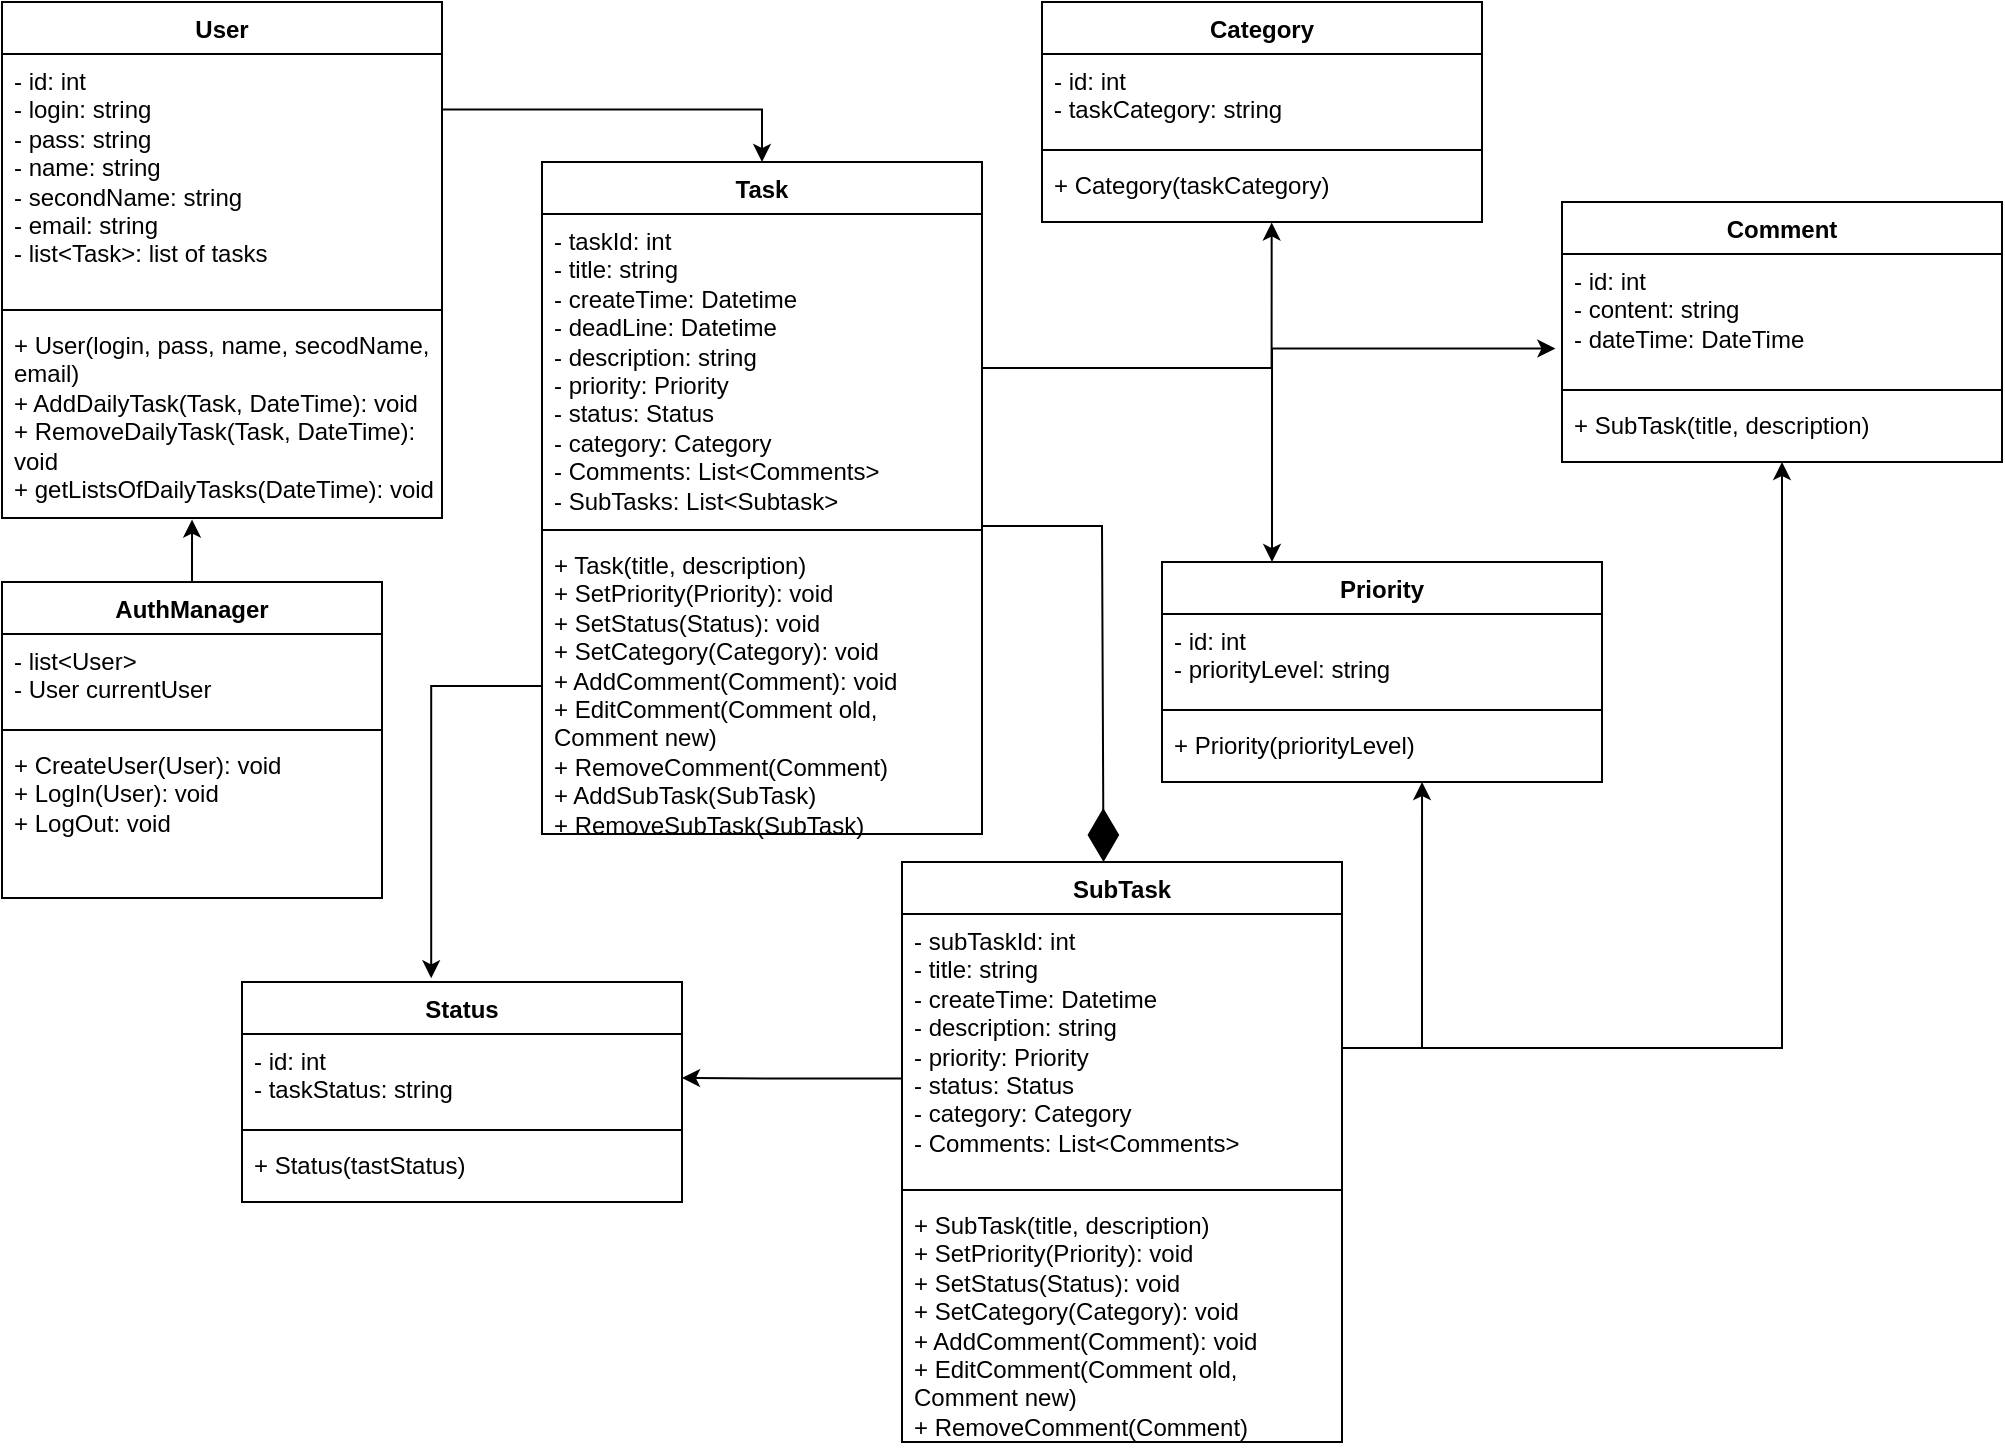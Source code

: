<mxfile version="23.1.7" type="device">
  <diagram name="Страница — 1" id="Bil87quwlaxb9i6Cz8Cv">
    <mxGraphModel dx="1518" dy="705" grid="1" gridSize="10" guides="1" tooltips="1" connect="1" arrows="1" fold="1" page="1" pageScale="1" pageWidth="827" pageHeight="1169" math="0" shadow="0">
      <root>
        <mxCell id="0" />
        <mxCell id="1" parent="0" />
        <mxCell id="2zfIz8grE3cXNLrBjmMn-1" value="User" style="swimlane;fontStyle=1;align=center;verticalAlign=top;childLayout=stackLayout;horizontal=1;startSize=26;horizontalStack=0;resizeParent=1;resizeParentMax=0;resizeLast=0;collapsible=1;marginBottom=0;whiteSpace=wrap;html=1;" parent="1" vertex="1">
          <mxGeometry x="280" y="340" width="220" height="258" as="geometry">
            <mxRectangle x="330" y="390" width="70" height="30" as="alternateBounds" />
          </mxGeometry>
        </mxCell>
        <mxCell id="2zfIz8grE3cXNLrBjmMn-2" value="&lt;font style=&quot;vertical-align: inherit;&quot;&gt;&lt;font style=&quot;vertical-align: inherit;&quot;&gt;&lt;font style=&quot;vertical-align: inherit;&quot;&gt;&lt;font style=&quot;vertical-align: inherit;&quot;&gt;- id: int &lt;/font&gt;&lt;/font&gt;&lt;/font&gt;&lt;/font&gt;&lt;br&gt;&lt;font style=&quot;vertical-align: inherit;&quot;&gt;&lt;font style=&quot;vertical-align: inherit;&quot;&gt;&lt;font style=&quot;vertical-align: inherit;&quot;&gt;&lt;font style=&quot;vertical-align: inherit;&quot;&gt;- login: string&lt;/font&gt;&lt;/font&gt;&lt;/font&gt;&lt;/font&gt;&lt;br&gt;&lt;font style=&quot;vertical-align: inherit;&quot;&gt;&lt;font style=&quot;vertical-align: inherit;&quot;&gt;- pass: string&lt;br&gt;- name: string&lt;/font&gt;&lt;/font&gt;&lt;br&gt;&lt;font style=&quot;vertical-align: inherit;&quot;&gt;&lt;font style=&quot;vertical-align: inherit;&quot;&gt;- secondName: string&lt;/font&gt;&lt;/font&gt;&lt;br&gt;&lt;font style=&quot;vertical-align: inherit;&quot;&gt;&lt;font style=&quot;vertical-align: inherit;&quot;&gt;- email: string&lt;br&gt;- list&amp;lt;Task&amp;gt;: list of tasks&amp;nbsp;&lt;br&gt;&lt;/font&gt;&lt;/font&gt;" style="text;strokeColor=none;fillColor=none;align=left;verticalAlign=top;spacingLeft=4;spacingRight=4;overflow=hidden;rotatable=0;points=[[0,0.5],[1,0.5]];portConstraint=eastwest;whiteSpace=wrap;html=1;" parent="2zfIz8grE3cXNLrBjmMn-1" vertex="1">
          <mxGeometry y="26" width="220" height="124" as="geometry" />
        </mxCell>
        <mxCell id="2zfIz8grE3cXNLrBjmMn-3" value="" style="line;strokeWidth=1;fillColor=none;align=left;verticalAlign=middle;spacingTop=-1;spacingLeft=3;spacingRight=3;rotatable=0;labelPosition=right;points=[];portConstraint=eastwest;strokeColor=inherit;" parent="2zfIz8grE3cXNLrBjmMn-1" vertex="1">
          <mxGeometry y="150" width="220" height="8" as="geometry" />
        </mxCell>
        <mxCell id="2zfIz8grE3cXNLrBjmMn-4" value="+ User(login, pass, name, secodName, email)&lt;br&gt;+ AddDailyTask(Task, DateTime): void&lt;div&gt;+ RemoveDailyTask(Task, DateTime): void&lt;/div&gt;&lt;div&gt;+ getListsOfDailyTasks(DateTime): void&lt;br style=&quot;border-color: var(--border-color);&quot;&gt;&lt;/div&gt;&lt;div&gt;&lt;br&gt;&lt;/div&gt;" style="text;strokeColor=none;fillColor=none;align=left;verticalAlign=top;spacingLeft=4;spacingRight=4;overflow=hidden;rotatable=0;points=[[0,0.5],[1,0.5]];portConstraint=eastwest;whiteSpace=wrap;html=1;" parent="2zfIz8grE3cXNLrBjmMn-1" vertex="1">
          <mxGeometry y="158" width="220" height="100" as="geometry" />
        </mxCell>
        <mxCell id="dKyLfjiWWIPSGPcY52xh-7" style="edgeStyle=orthogonalEdgeStyle;rounded=0;orthogonalLoop=1;jettySize=auto;html=1;entryX=0.432;entryY=1.008;entryDx=0;entryDy=0;entryPerimeter=0;" parent="1" source="pTSnaO89AcoKP8tAUxXy-4" target="2zfIz8grE3cXNLrBjmMn-4" edge="1">
          <mxGeometry relative="1" as="geometry">
            <mxPoint x="375" y="500" as="targetPoint" />
          </mxGeometry>
        </mxCell>
        <mxCell id="pTSnaO89AcoKP8tAUxXy-4" value="AuthManager" style="swimlane;fontStyle=1;align=center;verticalAlign=top;childLayout=stackLayout;horizontal=1;startSize=26;horizontalStack=0;resizeParent=1;resizeParentMax=0;resizeLast=0;collapsible=1;marginBottom=0;whiteSpace=wrap;html=1;" parent="1" vertex="1">
          <mxGeometry x="280" y="630" width="190" height="158" as="geometry">
            <mxRectangle x="300" y="220" width="70" height="30" as="alternateBounds" />
          </mxGeometry>
        </mxCell>
        <mxCell id="pTSnaO89AcoKP8tAUxXy-5" value="&lt;font style=&quot;vertical-align: inherit;&quot;&gt;&lt;font style=&quot;vertical-align: inherit;&quot;&gt;- list&amp;lt;User&amp;gt;&lt;br&gt;- User currentUser&lt;br&gt;&lt;/font&gt;&lt;/font&gt;" style="text;strokeColor=none;fillColor=none;align=left;verticalAlign=top;spacingLeft=4;spacingRight=4;overflow=hidden;rotatable=0;points=[[0,0.5],[1,0.5]];portConstraint=eastwest;whiteSpace=wrap;html=1;" parent="pTSnaO89AcoKP8tAUxXy-4" vertex="1">
          <mxGeometry y="26" width="190" height="44" as="geometry" />
        </mxCell>
        <mxCell id="pTSnaO89AcoKP8tAUxXy-6" value="" style="line;strokeWidth=1;fillColor=none;align=left;verticalAlign=middle;spacingTop=-1;spacingLeft=3;spacingRight=3;rotatable=0;labelPosition=right;points=[];portConstraint=eastwest;strokeColor=inherit;" parent="pTSnaO89AcoKP8tAUxXy-4" vertex="1">
          <mxGeometry y="70" width="190" height="8" as="geometry" />
        </mxCell>
        <mxCell id="pTSnaO89AcoKP8tAUxXy-7" value="+ CreateUser(User): void&lt;br&gt;+ LogIn(User): void&lt;br&gt;+ LogOut: void" style="text;strokeColor=none;fillColor=none;align=left;verticalAlign=top;spacingLeft=4;spacingRight=4;overflow=hidden;rotatable=0;points=[[0,0.5],[1,0.5]];portConstraint=eastwest;whiteSpace=wrap;html=1;" parent="pTSnaO89AcoKP8tAUxXy-4" vertex="1">
          <mxGeometry y="78" width="190" height="80" as="geometry" />
        </mxCell>
        <mxCell id="pTSnaO89AcoKP8tAUxXy-9" value="Task" style="swimlane;fontStyle=1;align=center;verticalAlign=top;childLayout=stackLayout;horizontal=1;startSize=26;horizontalStack=0;resizeParent=1;resizeParentMax=0;resizeLast=0;collapsible=1;marginBottom=0;whiteSpace=wrap;html=1;" parent="1" vertex="1">
          <mxGeometry x="550" y="420" width="220" height="336" as="geometry">
            <mxRectangle x="940" y="440" width="70" height="30" as="alternateBounds" />
          </mxGeometry>
        </mxCell>
        <mxCell id="pTSnaO89AcoKP8tAUxXy-10" value="&lt;font style=&quot;vertical-align: inherit;&quot;&gt;&lt;font style=&quot;vertical-align: inherit;&quot;&gt;- taskId: int&lt;br&gt;- title: string&lt;br&gt;- createTime: Datetime&lt;br&gt;- deadLine: Datetime&lt;br&gt;- description: string&lt;br&gt;- priority: Priority&lt;br&gt;- status: Status&lt;br&gt;- category: Category&lt;br&gt;- Comments: List&amp;lt;Comments&amp;gt;&lt;br&gt;- SubTasks: List&amp;lt;Subtask&amp;gt;&lt;br&gt;&lt;/font&gt;&lt;/font&gt;" style="text;strokeColor=none;fillColor=none;align=left;verticalAlign=top;spacingLeft=4;spacingRight=4;overflow=hidden;rotatable=0;points=[[0,0.5],[1,0.5]];portConstraint=eastwest;whiteSpace=wrap;html=1;" parent="pTSnaO89AcoKP8tAUxXy-9" vertex="1">
          <mxGeometry y="26" width="220" height="154" as="geometry" />
        </mxCell>
        <mxCell id="pTSnaO89AcoKP8tAUxXy-11" value="" style="line;strokeWidth=1;fillColor=none;align=left;verticalAlign=middle;spacingTop=-1;spacingLeft=3;spacingRight=3;rotatable=0;labelPosition=right;points=[];portConstraint=eastwest;strokeColor=inherit;" parent="pTSnaO89AcoKP8tAUxXy-9" vertex="1">
          <mxGeometry y="180" width="220" height="8" as="geometry" />
        </mxCell>
        <mxCell id="pTSnaO89AcoKP8tAUxXy-12" value="+ Task(title, description)&lt;br&gt;+ SetPriority(Priority): void&lt;br&gt;+ SetStatus(Status): void&lt;br&gt;+ SetCategory(Category): void&lt;br&gt;+ AddComment(Comment): void&lt;br&gt;+ EditComment(Comment old, Comment new)&lt;br&gt;+ RemoveComment(Comment)&lt;br&gt;+ AddSubTask(SubTask)&lt;br&gt;+ RemoveSubTask(SubTask)" style="text;strokeColor=none;fillColor=none;align=left;verticalAlign=top;spacingLeft=4;spacingRight=4;overflow=hidden;rotatable=0;points=[[0,0.5],[1,0.5]];portConstraint=eastwest;whiteSpace=wrap;html=1;" parent="pTSnaO89AcoKP8tAUxXy-9" vertex="1">
          <mxGeometry y="188" width="220" height="148" as="geometry" />
        </mxCell>
        <mxCell id="pTSnaO89AcoKP8tAUxXy-25" value="SubTask" style="swimlane;fontStyle=1;align=center;verticalAlign=top;childLayout=stackLayout;horizontal=1;startSize=26;horizontalStack=0;resizeParent=1;resizeParentMax=0;resizeLast=0;collapsible=1;marginBottom=0;whiteSpace=wrap;html=1;" parent="1" vertex="1">
          <mxGeometry x="730" y="770" width="220" height="290" as="geometry">
            <mxRectangle x="1111" y="680" width="70" height="30" as="alternateBounds" />
          </mxGeometry>
        </mxCell>
        <mxCell id="pTSnaO89AcoKP8tAUxXy-26" value="&lt;font style=&quot;vertical-align: inherit;&quot;&gt;&lt;font style=&quot;vertical-align: inherit;&quot;&gt;- subTaskId: int&lt;br style=&quot;border-color: var(--border-color);&quot;&gt;- title: string&lt;br style=&quot;border-color: var(--border-color);&quot;&gt;- createTime: Datetime&lt;br style=&quot;border-color: var(--border-color);&quot;&gt;- description: string&lt;br style=&quot;border-color: var(--border-color);&quot;&gt;- priority: Priority&lt;br style=&quot;border-color: var(--border-color);&quot;&gt;- status: Status&lt;br style=&quot;border-color: var(--border-color);&quot;&gt;- category: Category&lt;br style=&quot;border-color: var(--border-color);&quot;&gt;- Comments: List&amp;lt;Comments&amp;gt;&lt;br&gt;&lt;/font&gt;&lt;/font&gt;" style="text;strokeColor=none;fillColor=none;align=left;verticalAlign=top;spacingLeft=4;spacingRight=4;overflow=hidden;rotatable=0;points=[[0,0.5],[1,0.5]];portConstraint=eastwest;whiteSpace=wrap;html=1;" parent="pTSnaO89AcoKP8tAUxXy-25" vertex="1">
          <mxGeometry y="26" width="220" height="134" as="geometry" />
        </mxCell>
        <mxCell id="pTSnaO89AcoKP8tAUxXy-27" value="" style="line;strokeWidth=1;fillColor=none;align=left;verticalAlign=middle;spacingTop=-1;spacingLeft=3;spacingRight=3;rotatable=0;labelPosition=right;points=[];portConstraint=eastwest;strokeColor=inherit;" parent="pTSnaO89AcoKP8tAUxXy-25" vertex="1">
          <mxGeometry y="160" width="220" height="8" as="geometry" />
        </mxCell>
        <mxCell id="pTSnaO89AcoKP8tAUxXy-28" value="+ SubTask(title, description)&lt;br&gt;+ SetPriority(Priority): void&lt;br style=&quot;border-color: var(--border-color);&quot;&gt;+ SetStatus(Status): void&lt;br style=&quot;border-color: var(--border-color);&quot;&gt;+ SetCategory(Category): void&lt;br style=&quot;border-color: var(--border-color);&quot;&gt;+ AddComment(Comment): void&lt;br style=&quot;border-color: var(--border-color);&quot;&gt;+ EditComment(Comment old, Comment new)&lt;br style=&quot;border-color: var(--border-color);&quot;&gt;+ RemoveComment(Comment)" style="text;strokeColor=none;fillColor=none;align=left;verticalAlign=top;spacingLeft=4;spacingRight=4;overflow=hidden;rotatable=0;points=[[0,0.5],[1,0.5]];portConstraint=eastwest;whiteSpace=wrap;html=1;" parent="pTSnaO89AcoKP8tAUxXy-25" vertex="1">
          <mxGeometry y="168" width="220" height="122" as="geometry" />
        </mxCell>
        <mxCell id="pTSnaO89AcoKP8tAUxXy-29" value="" style="endArrow=diamondThin;endFill=1;endSize=24;html=1;rounded=0;entryX=0.458;entryY=0;entryDx=0;entryDy=0;entryPerimeter=0;" parent="1" target="pTSnaO89AcoKP8tAUxXy-25" edge="1">
          <mxGeometry width="160" relative="1" as="geometry">
            <mxPoint x="770" y="602" as="sourcePoint" />
            <mxPoint x="941" y="483" as="targetPoint" />
            <Array as="points">
              <mxPoint x="810" y="602" />
              <mxPoint x="820" y="602" />
              <mxPoint x="830" y="602" />
            </Array>
          </mxGeometry>
        </mxCell>
        <mxCell id="pTSnaO89AcoKP8tAUxXy-31" value="Category" style="swimlane;fontStyle=1;align=center;verticalAlign=top;childLayout=stackLayout;horizontal=1;startSize=26;horizontalStack=0;resizeParent=1;resizeParentMax=0;resizeLast=0;collapsible=1;marginBottom=0;whiteSpace=wrap;html=1;" parent="1" vertex="1">
          <mxGeometry x="800" y="340" width="220" height="110" as="geometry">
            <mxRectangle x="1111" y="680" width="70" height="30" as="alternateBounds" />
          </mxGeometry>
        </mxCell>
        <mxCell id="pTSnaO89AcoKP8tAUxXy-32" value="&lt;font style=&quot;vertical-align: inherit;&quot;&gt;&lt;font style=&quot;vertical-align: inherit;&quot;&gt;- id: int&lt;br&gt;- taskCategory: string&lt;br&gt;&lt;/font&gt;&lt;/font&gt;" style="text;strokeColor=none;fillColor=none;align=left;verticalAlign=top;spacingLeft=4;spacingRight=4;overflow=hidden;rotatable=0;points=[[0,0.5],[1,0.5]];portConstraint=eastwest;whiteSpace=wrap;html=1;" parent="pTSnaO89AcoKP8tAUxXy-31" vertex="1">
          <mxGeometry y="26" width="220" height="44" as="geometry" />
        </mxCell>
        <mxCell id="pTSnaO89AcoKP8tAUxXy-33" value="" style="line;strokeWidth=1;fillColor=none;align=left;verticalAlign=middle;spacingTop=-1;spacingLeft=3;spacingRight=3;rotatable=0;labelPosition=right;points=[];portConstraint=eastwest;strokeColor=inherit;" parent="pTSnaO89AcoKP8tAUxXy-31" vertex="1">
          <mxGeometry y="70" width="220" height="8" as="geometry" />
        </mxCell>
        <mxCell id="pTSnaO89AcoKP8tAUxXy-34" value="+ Category(taskCategory)" style="text;strokeColor=none;fillColor=none;align=left;verticalAlign=top;spacingLeft=4;spacingRight=4;overflow=hidden;rotatable=0;points=[[0,0.5],[1,0.5]];portConstraint=eastwest;whiteSpace=wrap;html=1;" parent="pTSnaO89AcoKP8tAUxXy-31" vertex="1">
          <mxGeometry y="78" width="220" height="32" as="geometry" />
        </mxCell>
        <mxCell id="pTSnaO89AcoKP8tAUxXy-35" value="&lt;font style=&quot;vertical-align: inherit;&quot;&gt;&lt;font style=&quot;vertical-align: inherit;&quot;&gt;Priority&lt;/font&gt;&lt;/font&gt;" style="swimlane;fontStyle=1;align=center;verticalAlign=top;childLayout=stackLayout;horizontal=1;startSize=26;horizontalStack=0;resizeParent=1;resizeParentMax=0;resizeLast=0;collapsible=1;marginBottom=0;whiteSpace=wrap;html=1;" parent="1" vertex="1">
          <mxGeometry x="860" y="620" width="220" height="110" as="geometry">
            <mxRectangle x="1111" y="680" width="70" height="30" as="alternateBounds" />
          </mxGeometry>
        </mxCell>
        <mxCell id="pTSnaO89AcoKP8tAUxXy-36" value="&lt;font style=&quot;vertical-align: inherit;&quot;&gt;&lt;font style=&quot;vertical-align: inherit;&quot;&gt;- id: int&lt;br&gt;- priorityLevel: string&lt;br&gt;&lt;/font&gt;&lt;/font&gt;" style="text;strokeColor=none;fillColor=none;align=left;verticalAlign=top;spacingLeft=4;spacingRight=4;overflow=hidden;rotatable=0;points=[[0,0.5],[1,0.5]];portConstraint=eastwest;whiteSpace=wrap;html=1;" parent="pTSnaO89AcoKP8tAUxXy-35" vertex="1">
          <mxGeometry y="26" width="220" height="44" as="geometry" />
        </mxCell>
        <mxCell id="pTSnaO89AcoKP8tAUxXy-37" value="" style="line;strokeWidth=1;fillColor=none;align=left;verticalAlign=middle;spacingTop=-1;spacingLeft=3;spacingRight=3;rotatable=0;labelPosition=right;points=[];portConstraint=eastwest;strokeColor=inherit;" parent="pTSnaO89AcoKP8tAUxXy-35" vertex="1">
          <mxGeometry y="70" width="220" height="8" as="geometry" />
        </mxCell>
        <mxCell id="pTSnaO89AcoKP8tAUxXy-38" value="&lt;font style=&quot;vertical-align: inherit;&quot;&gt;&lt;font style=&quot;vertical-align: inherit;&quot;&gt;+ Priority(priorityLevel)&lt;/font&gt;&lt;/font&gt;" style="text;strokeColor=none;fillColor=none;align=left;verticalAlign=top;spacingLeft=4;spacingRight=4;overflow=hidden;rotatable=0;points=[[0,0.5],[1,0.5]];portConstraint=eastwest;whiteSpace=wrap;html=1;" parent="pTSnaO89AcoKP8tAUxXy-35" vertex="1">
          <mxGeometry y="78" width="220" height="32" as="geometry" />
        </mxCell>
        <mxCell id="pTSnaO89AcoKP8tAUxXy-39" value="Comment" style="swimlane;fontStyle=1;align=center;verticalAlign=top;childLayout=stackLayout;horizontal=1;startSize=26;horizontalStack=0;resizeParent=1;resizeParentMax=0;resizeLast=0;collapsible=1;marginBottom=0;whiteSpace=wrap;html=1;" parent="1" vertex="1">
          <mxGeometry x="1060" y="440" width="220" height="130" as="geometry">
            <mxRectangle x="1111" y="680" width="70" height="30" as="alternateBounds" />
          </mxGeometry>
        </mxCell>
        <mxCell id="pTSnaO89AcoKP8tAUxXy-40" value="&lt;font style=&quot;vertical-align: inherit;&quot;&gt;&lt;font style=&quot;vertical-align: inherit;&quot;&gt;- id: int&lt;br&gt;- content: string&lt;br&gt;- dateTime: DateTime&lt;br&gt;&lt;/font&gt;&lt;/font&gt;" style="text;strokeColor=none;fillColor=none;align=left;verticalAlign=top;spacingLeft=4;spacingRight=4;overflow=hidden;rotatable=0;points=[[0,0.5],[1,0.5]];portConstraint=eastwest;whiteSpace=wrap;html=1;" parent="pTSnaO89AcoKP8tAUxXy-39" vertex="1">
          <mxGeometry y="26" width="220" height="64" as="geometry" />
        </mxCell>
        <mxCell id="pTSnaO89AcoKP8tAUxXy-41" value="" style="line;strokeWidth=1;fillColor=none;align=left;verticalAlign=middle;spacingTop=-1;spacingLeft=3;spacingRight=3;rotatable=0;labelPosition=right;points=[];portConstraint=eastwest;strokeColor=inherit;" parent="pTSnaO89AcoKP8tAUxXy-39" vertex="1">
          <mxGeometry y="90" width="220" height="8" as="geometry" />
        </mxCell>
        <mxCell id="pTSnaO89AcoKP8tAUxXy-42" value="+ SubTask(title, description)" style="text;strokeColor=none;fillColor=none;align=left;verticalAlign=top;spacingLeft=4;spacingRight=4;overflow=hidden;rotatable=0;points=[[0,0.5],[1,0.5]];portConstraint=eastwest;whiteSpace=wrap;html=1;" parent="pTSnaO89AcoKP8tAUxXy-39" vertex="1">
          <mxGeometry y="98" width="220" height="32" as="geometry" />
        </mxCell>
        <mxCell id="pTSnaO89AcoKP8tAUxXy-43" value="Status" style="swimlane;fontStyle=1;align=center;verticalAlign=top;childLayout=stackLayout;horizontal=1;startSize=26;horizontalStack=0;resizeParent=1;resizeParentMax=0;resizeLast=0;collapsible=1;marginBottom=0;whiteSpace=wrap;html=1;" parent="1" vertex="1">
          <mxGeometry x="400" y="830" width="220" height="110" as="geometry">
            <mxRectangle x="1111" y="680" width="70" height="30" as="alternateBounds" />
          </mxGeometry>
        </mxCell>
        <mxCell id="pTSnaO89AcoKP8tAUxXy-44" value="&lt;font style=&quot;vertical-align: inherit;&quot;&gt;&lt;font style=&quot;vertical-align: inherit;&quot;&gt;- id: int&lt;br&gt;- taskStatus: string&lt;br&gt;&lt;/font&gt;&lt;/font&gt;" style="text;strokeColor=none;fillColor=none;align=left;verticalAlign=top;spacingLeft=4;spacingRight=4;overflow=hidden;rotatable=0;points=[[0,0.5],[1,0.5]];portConstraint=eastwest;whiteSpace=wrap;html=1;" parent="pTSnaO89AcoKP8tAUxXy-43" vertex="1">
          <mxGeometry y="26" width="220" height="44" as="geometry" />
        </mxCell>
        <mxCell id="pTSnaO89AcoKP8tAUxXy-45" value="" style="line;strokeWidth=1;fillColor=none;align=left;verticalAlign=middle;spacingTop=-1;spacingLeft=3;spacingRight=3;rotatable=0;labelPosition=right;points=[];portConstraint=eastwest;strokeColor=inherit;" parent="pTSnaO89AcoKP8tAUxXy-43" vertex="1">
          <mxGeometry y="70" width="220" height="8" as="geometry" />
        </mxCell>
        <mxCell id="pTSnaO89AcoKP8tAUxXy-46" value="+ Status(tastStatus)" style="text;strokeColor=none;fillColor=none;align=left;verticalAlign=top;spacingLeft=4;spacingRight=4;overflow=hidden;rotatable=0;points=[[0,0.5],[1,0.5]];portConstraint=eastwest;whiteSpace=wrap;html=1;" parent="pTSnaO89AcoKP8tAUxXy-43" vertex="1">
          <mxGeometry y="78" width="220" height="32" as="geometry" />
        </mxCell>
        <mxCell id="pzPnqWaU41q-q9gFvLcm-1" style="edgeStyle=orthogonalEdgeStyle;rounded=0;orthogonalLoop=1;jettySize=auto;html=1;entryX=-0.015;entryY=0.739;entryDx=0;entryDy=0;entryPerimeter=0;" parent="1" source="pTSnaO89AcoKP8tAUxXy-10" target="pTSnaO89AcoKP8tAUxXy-40" edge="1">
          <mxGeometry relative="1" as="geometry" />
        </mxCell>
        <mxCell id="pzPnqWaU41q-q9gFvLcm-3" style="edgeStyle=orthogonalEdgeStyle;rounded=0;orthogonalLoop=1;jettySize=auto;html=1;entryX=0.43;entryY=-0.017;entryDx=0;entryDy=0;entryPerimeter=0;" parent="1" source="pTSnaO89AcoKP8tAUxXy-12" target="pTSnaO89AcoKP8tAUxXy-43" edge="1">
          <mxGeometry relative="1" as="geometry" />
        </mxCell>
        <mxCell id="pzPnqWaU41q-q9gFvLcm-4" style="edgeStyle=orthogonalEdgeStyle;rounded=0;orthogonalLoop=1;jettySize=auto;html=1;entryX=0.25;entryY=0;entryDx=0;entryDy=0;" parent="1" source="pTSnaO89AcoKP8tAUxXy-10" target="pTSnaO89AcoKP8tAUxXy-35" edge="1">
          <mxGeometry relative="1" as="geometry" />
        </mxCell>
        <mxCell id="pzPnqWaU41q-q9gFvLcm-5" style="edgeStyle=orthogonalEdgeStyle;rounded=0;orthogonalLoop=1;jettySize=auto;html=1;entryX=0.5;entryY=1;entryDx=0;entryDy=0;" parent="1" source="pTSnaO89AcoKP8tAUxXy-26" target="pTSnaO89AcoKP8tAUxXy-39" edge="1">
          <mxGeometry relative="1" as="geometry" />
        </mxCell>
        <mxCell id="pzPnqWaU41q-q9gFvLcm-9" style="edgeStyle=orthogonalEdgeStyle;rounded=0;orthogonalLoop=1;jettySize=auto;html=1;entryX=0.591;entryY=1;entryDx=0;entryDy=0;entryPerimeter=0;" parent="1" source="pTSnaO89AcoKP8tAUxXy-26" target="pTSnaO89AcoKP8tAUxXy-38" edge="1">
          <mxGeometry relative="1" as="geometry" />
        </mxCell>
        <mxCell id="dKyLfjiWWIPSGPcY52xh-2" style="edgeStyle=orthogonalEdgeStyle;rounded=0;orthogonalLoop=1;jettySize=auto;html=1;entryX=0.5;entryY=0;entryDx=0;entryDy=0;exitX=1.001;exitY=0.224;exitDx=0;exitDy=0;exitPerimeter=0;" parent="1" source="2zfIz8grE3cXNLrBjmMn-2" target="pTSnaO89AcoKP8tAUxXy-9" edge="1">
          <mxGeometry relative="1" as="geometry" />
        </mxCell>
        <mxCell id="dKyLfjiWWIPSGPcY52xh-4" style="edgeStyle=orthogonalEdgeStyle;rounded=0;orthogonalLoop=1;jettySize=auto;html=1;entryX=1;entryY=0.5;entryDx=0;entryDy=0;exitX=0.002;exitY=0.614;exitDx=0;exitDy=0;exitPerimeter=0;" parent="1" source="pTSnaO89AcoKP8tAUxXy-26" target="pTSnaO89AcoKP8tAUxXy-44" edge="1">
          <mxGeometry relative="1" as="geometry" />
        </mxCell>
        <mxCell id="dKyLfjiWWIPSGPcY52xh-9" style="edgeStyle=orthogonalEdgeStyle;rounded=0;orthogonalLoop=1;jettySize=auto;html=1;entryX=0.522;entryY=1.007;entryDx=0;entryDy=0;entryPerimeter=0;" parent="1" source="pTSnaO89AcoKP8tAUxXy-10" target="pTSnaO89AcoKP8tAUxXy-34" edge="1">
          <mxGeometry relative="1" as="geometry">
            <mxPoint x="940" y="530" as="targetPoint" />
          </mxGeometry>
        </mxCell>
      </root>
    </mxGraphModel>
  </diagram>
</mxfile>
